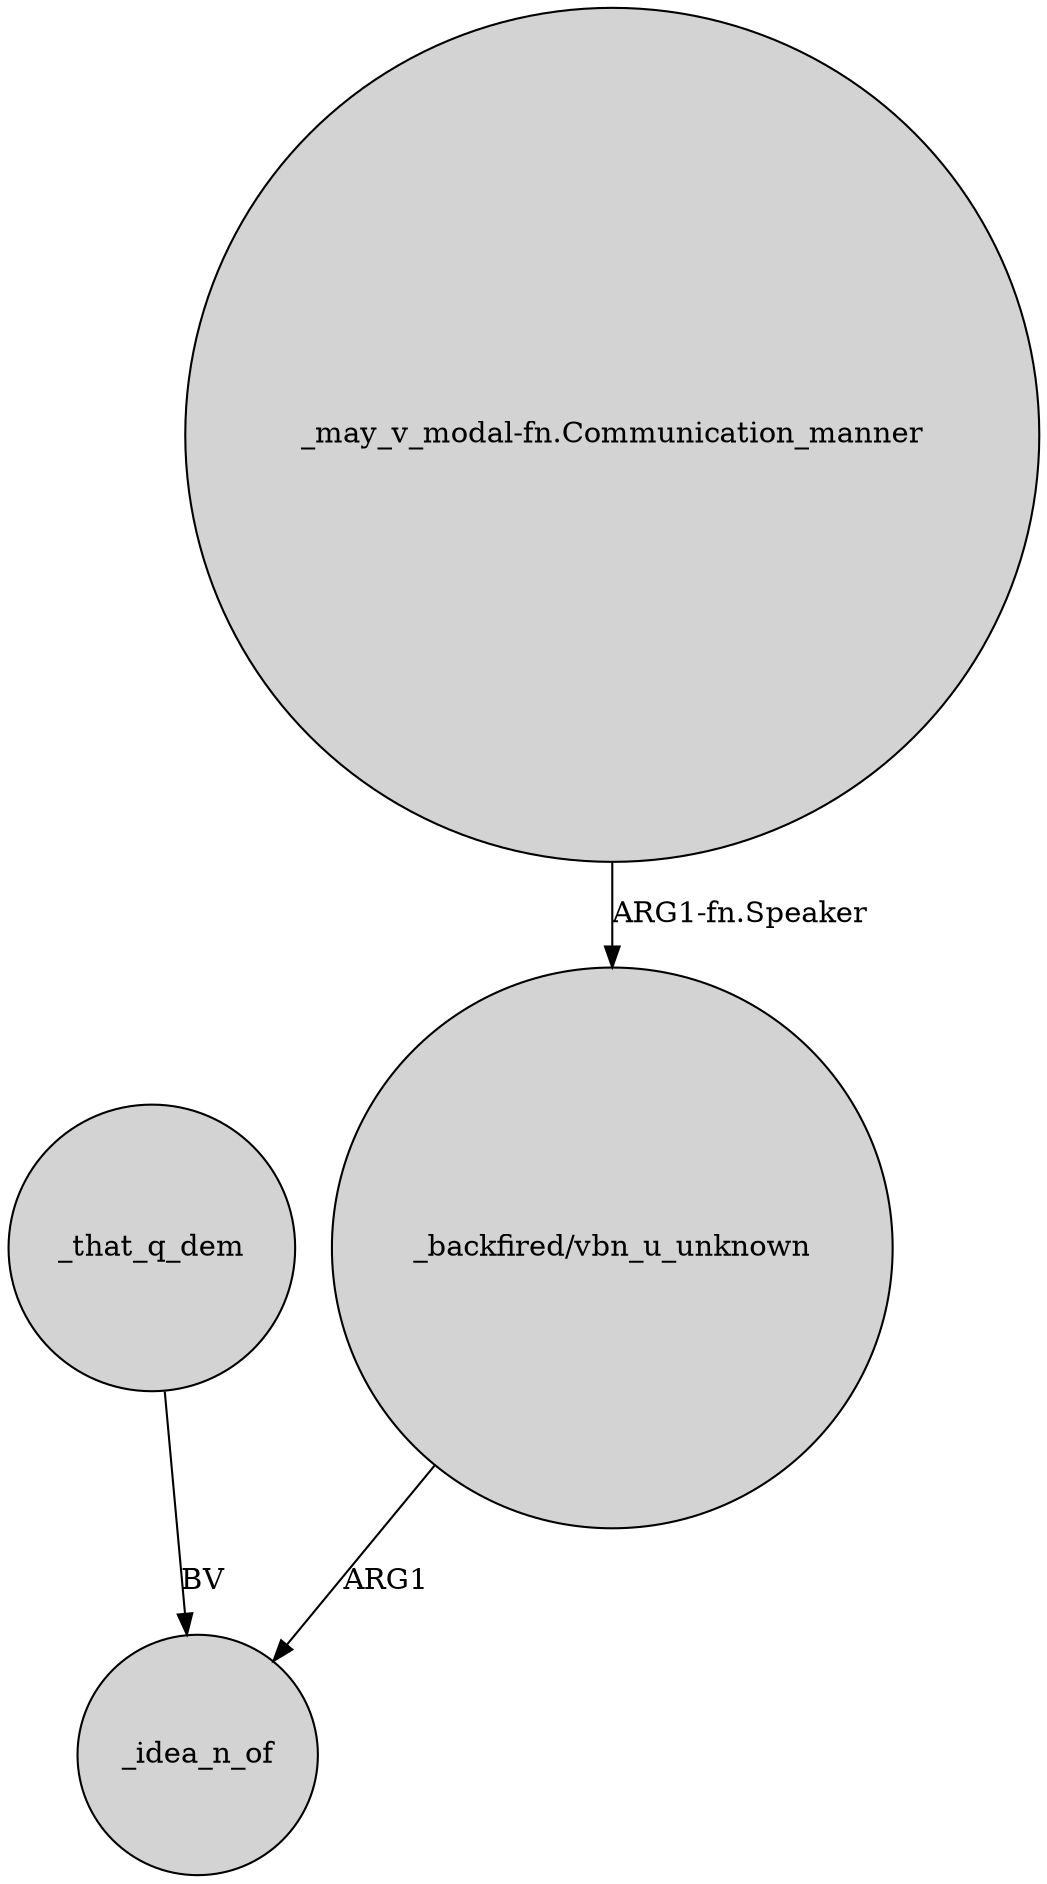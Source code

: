 digraph {
	node [shape=circle style=filled]
	"_backfired/vbn_u_unknown" -> _idea_n_of [label=ARG1]
	"_may_v_modal-fn.Communication_manner" -> "_backfired/vbn_u_unknown" [label="ARG1-fn.Speaker"]
	_that_q_dem -> _idea_n_of [label=BV]
}
